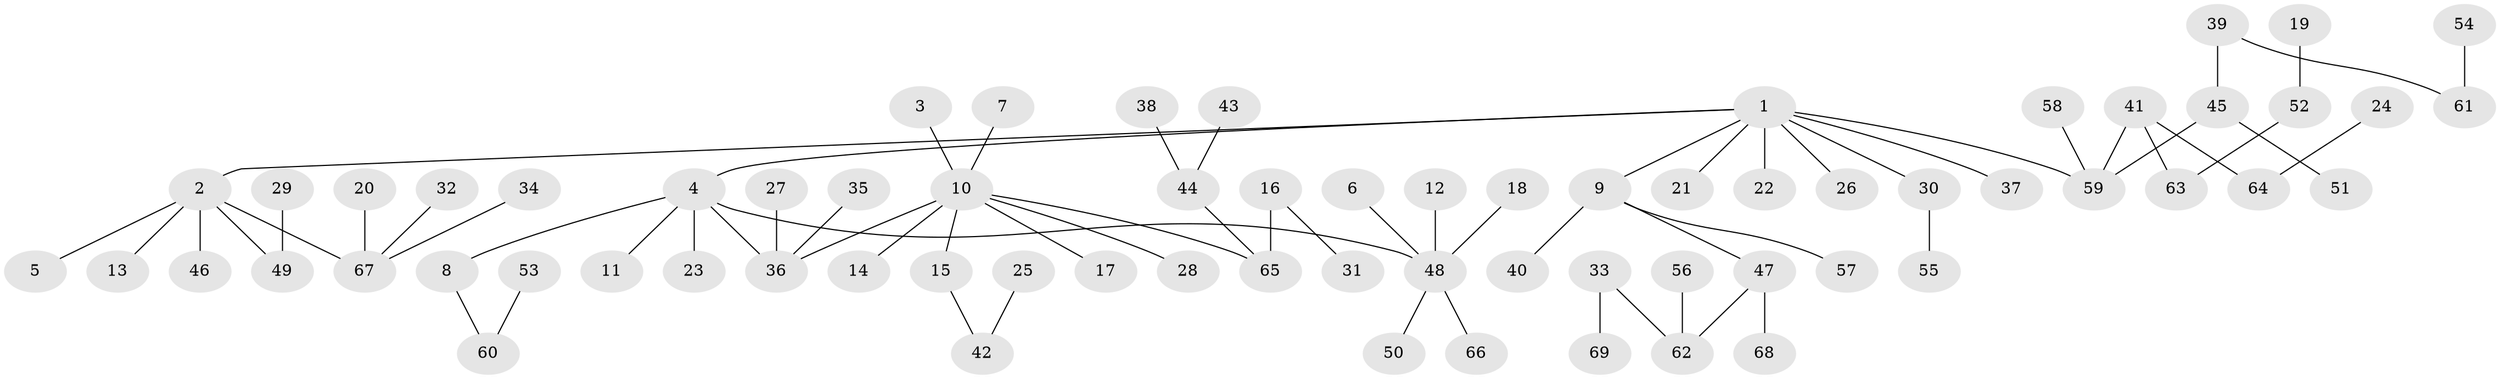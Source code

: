 // original degree distribution, {6: 0.021897810218978103, 7: 0.0072992700729927005, 5: 0.043795620437956206, 2: 0.23357664233576642, 8: 0.0072992700729927005, 1: 0.5328467153284672, 4: 0.06569343065693431, 3: 0.08759124087591241}
// Generated by graph-tools (version 1.1) at 2025/50/03/09/25 03:50:24]
// undirected, 69 vertices, 68 edges
graph export_dot {
graph [start="1"]
  node [color=gray90,style=filled];
  1;
  2;
  3;
  4;
  5;
  6;
  7;
  8;
  9;
  10;
  11;
  12;
  13;
  14;
  15;
  16;
  17;
  18;
  19;
  20;
  21;
  22;
  23;
  24;
  25;
  26;
  27;
  28;
  29;
  30;
  31;
  32;
  33;
  34;
  35;
  36;
  37;
  38;
  39;
  40;
  41;
  42;
  43;
  44;
  45;
  46;
  47;
  48;
  49;
  50;
  51;
  52;
  53;
  54;
  55;
  56;
  57;
  58;
  59;
  60;
  61;
  62;
  63;
  64;
  65;
  66;
  67;
  68;
  69;
  1 -- 2 [weight=1.0];
  1 -- 4 [weight=1.0];
  1 -- 9 [weight=1.0];
  1 -- 21 [weight=1.0];
  1 -- 22 [weight=1.0];
  1 -- 26 [weight=1.0];
  1 -- 30 [weight=1.0];
  1 -- 37 [weight=1.0];
  1 -- 59 [weight=1.0];
  2 -- 5 [weight=1.0];
  2 -- 13 [weight=1.0];
  2 -- 46 [weight=1.0];
  2 -- 49 [weight=1.0];
  2 -- 67 [weight=1.0];
  3 -- 10 [weight=1.0];
  4 -- 8 [weight=1.0];
  4 -- 11 [weight=1.0];
  4 -- 23 [weight=1.0];
  4 -- 36 [weight=1.0];
  4 -- 48 [weight=1.0];
  6 -- 48 [weight=1.0];
  7 -- 10 [weight=1.0];
  8 -- 60 [weight=1.0];
  9 -- 40 [weight=1.0];
  9 -- 47 [weight=1.0];
  9 -- 57 [weight=1.0];
  10 -- 14 [weight=1.0];
  10 -- 15 [weight=1.0];
  10 -- 17 [weight=1.0];
  10 -- 28 [weight=1.0];
  10 -- 36 [weight=1.0];
  10 -- 65 [weight=1.0];
  12 -- 48 [weight=1.0];
  15 -- 42 [weight=1.0];
  16 -- 31 [weight=1.0];
  16 -- 65 [weight=1.0];
  18 -- 48 [weight=1.0];
  19 -- 52 [weight=1.0];
  20 -- 67 [weight=1.0];
  24 -- 64 [weight=1.0];
  25 -- 42 [weight=1.0];
  27 -- 36 [weight=1.0];
  29 -- 49 [weight=1.0];
  30 -- 55 [weight=1.0];
  32 -- 67 [weight=1.0];
  33 -- 62 [weight=1.0];
  33 -- 69 [weight=1.0];
  34 -- 67 [weight=1.0];
  35 -- 36 [weight=1.0];
  38 -- 44 [weight=1.0];
  39 -- 45 [weight=1.0];
  39 -- 61 [weight=1.0];
  41 -- 59 [weight=1.0];
  41 -- 63 [weight=1.0];
  41 -- 64 [weight=1.0];
  43 -- 44 [weight=1.0];
  44 -- 65 [weight=1.0];
  45 -- 51 [weight=1.0];
  45 -- 59 [weight=1.0];
  47 -- 62 [weight=1.0];
  47 -- 68 [weight=1.0];
  48 -- 50 [weight=1.0];
  48 -- 66 [weight=1.0];
  52 -- 63 [weight=1.0];
  53 -- 60 [weight=1.0];
  54 -- 61 [weight=1.0];
  56 -- 62 [weight=1.0];
  58 -- 59 [weight=1.0];
}
